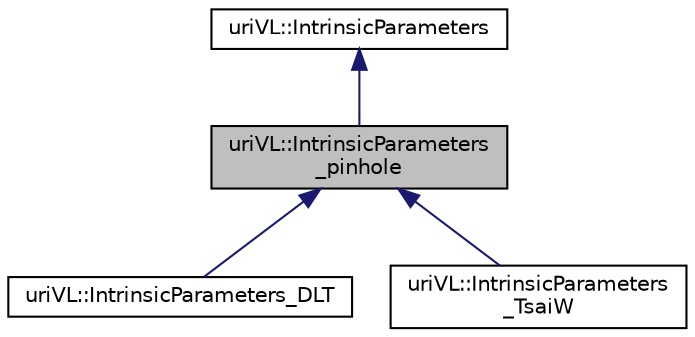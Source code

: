 digraph "uriVL::IntrinsicParameters_pinhole"
{
  edge [fontname="Helvetica",fontsize="10",labelfontname="Helvetica",labelfontsize="10"];
  node [fontname="Helvetica",fontsize="10",shape=record];
  Node1 [label="uriVL::IntrinsicParameters\l_pinhole",height=0.2,width=0.4,color="black", fillcolor="grey75", style="filled", fontcolor="black"];
  Node2 -> Node1 [dir="back",color="midnightblue",fontsize="10",style="solid",fontname="Helvetica"];
  Node2 [label="uriVL::IntrinsicParameters",height=0.2,width=0.4,color="black", fillcolor="white", style="filled",URL="$classuriVL_1_1IntrinsicParameters.html",tooltip="Parent class for all descriptors of a camera&#39;s intrinsic parameters. "];
  Node1 -> Node3 [dir="back",color="midnightblue",fontsize="10",style="solid",fontname="Helvetica"];
  Node3 [label="uriVL::IntrinsicParameters_DLT",height=0.2,width=0.4,color="black", fillcolor="white", style="filled",URL="$classuriVL_1_1IntrinsicParameters__DLT.html",tooltip="Implements the IntrinsicParameters_DLT class. "];
  Node1 -> Node4 [dir="back",color="midnightblue",fontsize="10",style="solid",fontname="Helvetica"];
  Node4 [label="uriVL::IntrinsicParameters\l_TsaiW",height=0.2,width=0.4,color="black", fillcolor="white", style="filled",URL="$classuriVL_1_1IntrinsicParameters__TsaiW.html",tooltip="Implements the IntrinsicParameters_TsaiW class. "];
}
